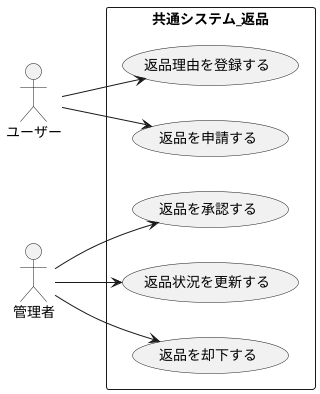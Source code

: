 @startuml ユースケース図_共通システム_返品
left to right direction

actor ユーザー as User
actor 管理者 as Admin

rectangle 共通システム_返品 {
    usecase "返品を申請する" as UC1
    usecase "返品状況を更新する" as UC2
    usecase "返品理由を登録する" as UC3
    usecase "返品を承認する" as UC4
    usecase "返品を却下する" as UC5
}

User --> UC1
User --> UC3

Admin --> UC2
Admin --> UC4
Admin --> UC5

@enduml
